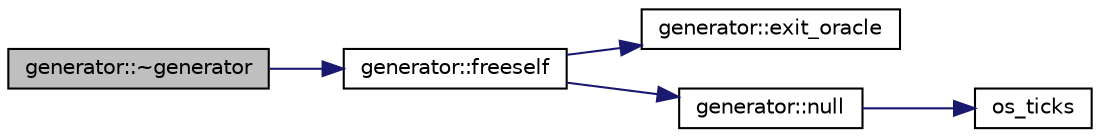 digraph "generator::~generator"
{
  edge [fontname="Helvetica",fontsize="10",labelfontname="Helvetica",labelfontsize="10"];
  node [fontname="Helvetica",fontsize="10",shape=record];
  rankdir="LR";
  Node4 [label="generator::~generator",height=0.2,width=0.4,color="black", fillcolor="grey75", style="filled", fontcolor="black"];
  Node4 -> Node5 [color="midnightblue",fontsize="10",style="solid",fontname="Helvetica"];
  Node5 [label="generator::freeself",height=0.2,width=0.4,color="black", fillcolor="white", style="filled",URL="$d7/d73/classgenerator.html#a9028c09e661b0f3884bd141474519057"];
  Node5 -> Node6 [color="midnightblue",fontsize="10",style="solid",fontname="Helvetica"];
  Node6 [label="generator::exit_oracle",height=0.2,width=0.4,color="black", fillcolor="white", style="filled",URL="$d7/d73/classgenerator.html#a1e4678cc7b022132252a1fe35556319b"];
  Node5 -> Node7 [color="midnightblue",fontsize="10",style="solid",fontname="Helvetica"];
  Node7 [label="generator::null",height=0.2,width=0.4,color="black", fillcolor="white", style="filled",URL="$d7/d73/classgenerator.html#ab6f35c2e1b820b54363f03bb39eb36c5"];
  Node7 -> Node8 [color="midnightblue",fontsize="10",style="solid",fontname="Helvetica"];
  Node8 [label="os_ticks",height=0.2,width=0.4,color="black", fillcolor="white", style="filled",URL="$d5/db4/io__and__os_8h.html#a3da6d2b09e35d569adb7101dffcb5224"];
}
